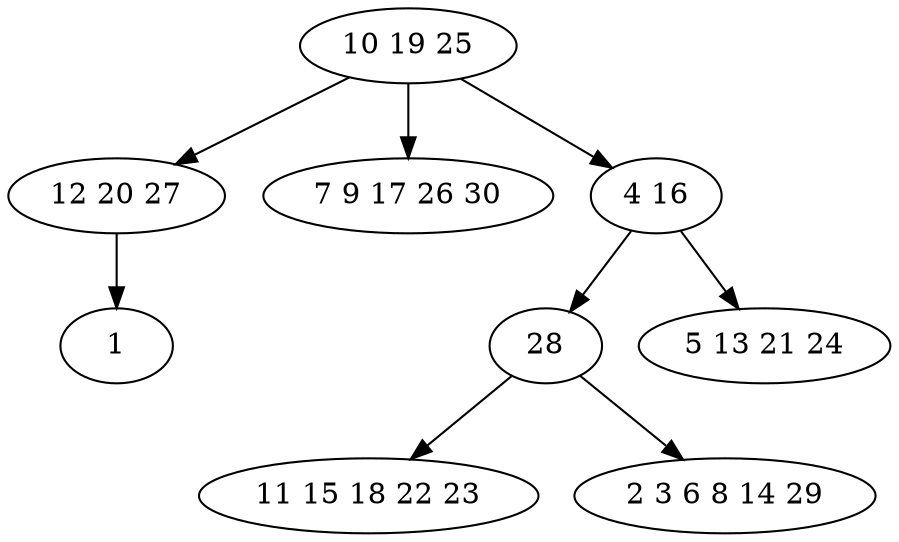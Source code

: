 digraph true_tree {
	"0" -> "1"
	"0" -> "2"
	"0" -> "3"
	"3" -> "4"
	"4" -> "5"
	"1" -> "6"
	"3" -> "7"
	"4" -> "8"
	"0" [label="10 19 25"];
	"1" [label="12 20 27"];
	"2" [label="7 9 17 26 30"];
	"3" [label="4 16"];
	"4" [label="28"];
	"5" [label="11 15 18 22 23"];
	"6" [label="1"];
	"7" [label="5 13 21 24"];
	"8" [label="2 3 6 8 14 29"];
}
